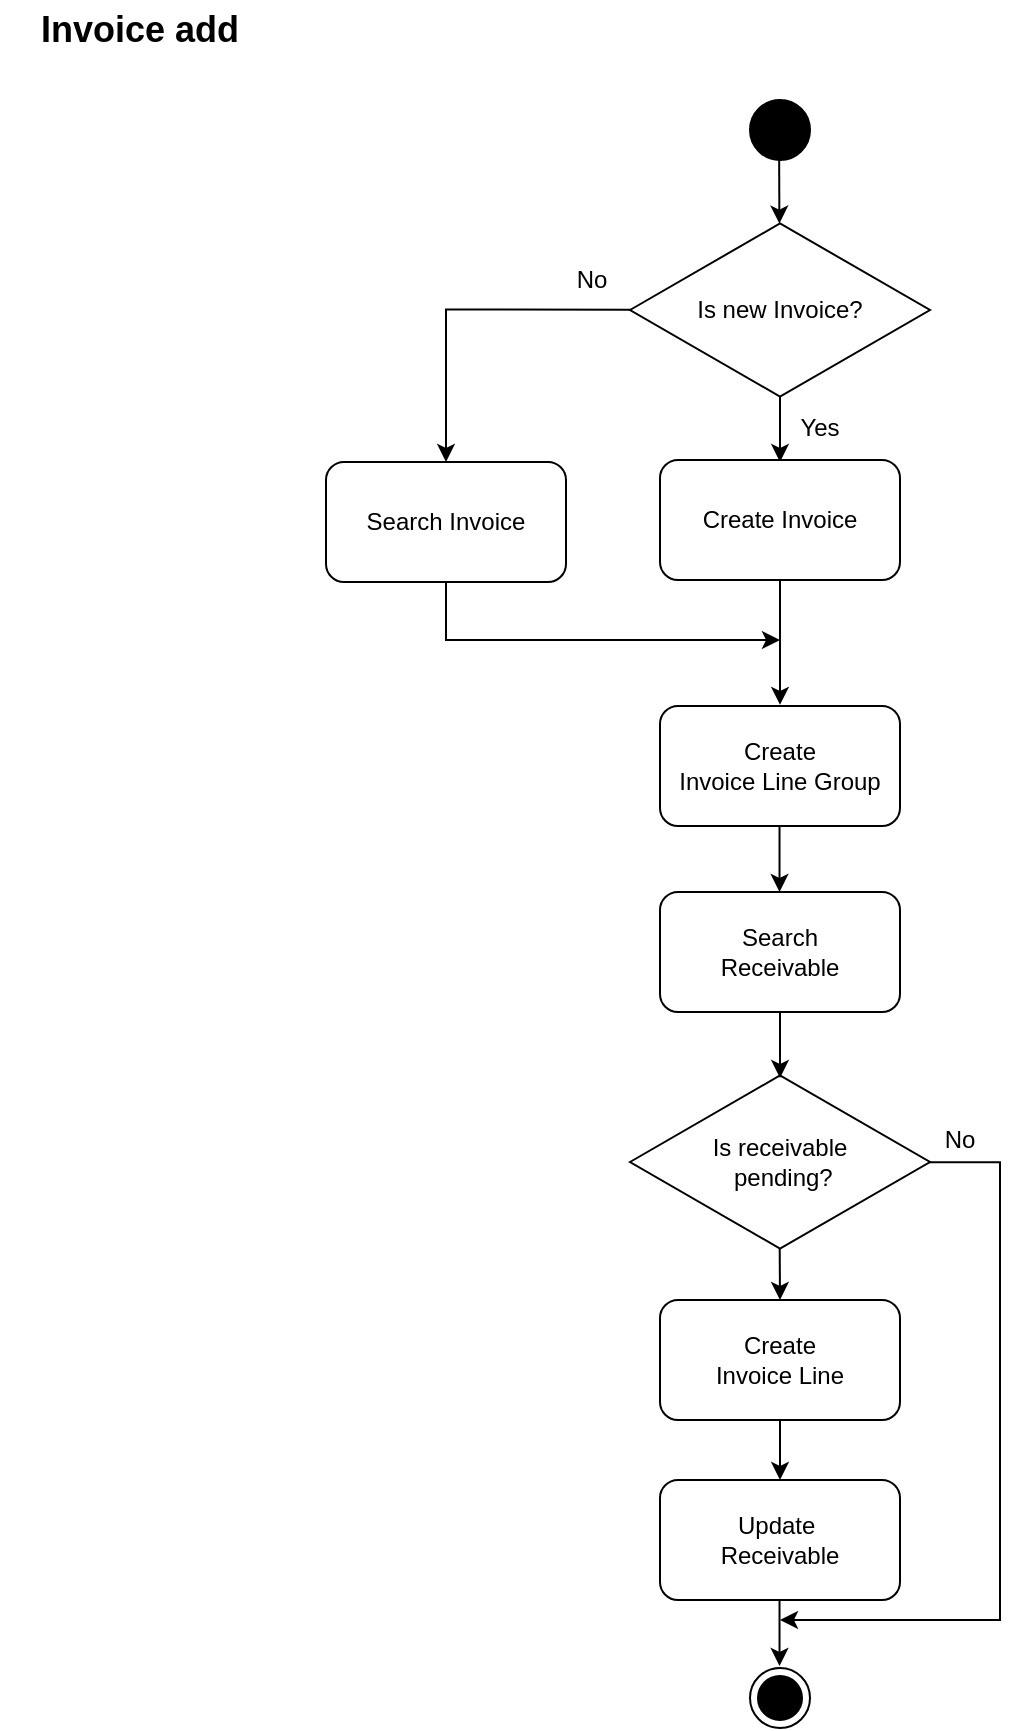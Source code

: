 <mxfile version="21.4.0" type="device">
  <diagram name="Page-1" id="GQMMZrUmPPb2PjYZMPW1">
    <mxGraphModel dx="1802" dy="909" grid="1" gridSize="10" guides="1" tooltips="1" connect="1" arrows="1" fold="1" page="1" pageScale="1" pageWidth="827" pageHeight="1169" math="0" shadow="0">
      <root>
        <mxCell id="0" />
        <mxCell id="1" parent="0" />
        <mxCell id="SVM2BJISpvn3hL2O0BAg-1" value="" style="ellipse;fillColor=strokeColor;html=1;" vertex="1" parent="1">
          <mxGeometry x="415" y="100" width="30" height="30" as="geometry" />
        </mxCell>
        <mxCell id="SVM2BJISpvn3hL2O0BAg-2" value="" style="endArrow=classic;html=1;rounded=0;entryX=0.498;entryY=0.02;entryDx=0;entryDy=0;entryPerimeter=0;" edge="1" parent="1" target="SVM2BJISpvn3hL2O0BAg-3">
          <mxGeometry width="50" height="50" relative="1" as="geometry">
            <mxPoint x="429.58" y="130" as="sourcePoint" />
            <mxPoint x="430" y="160" as="targetPoint" />
          </mxGeometry>
        </mxCell>
        <mxCell id="SVM2BJISpvn3hL2O0BAg-3" value="Is new Invoice?" style="html=1;whiteSpace=wrap;aspect=fixed;shape=isoRectangle;" vertex="1" parent="1">
          <mxGeometry x="355" y="160" width="150" height="90" as="geometry" />
        </mxCell>
        <mxCell id="SVM2BJISpvn3hL2O0BAg-4" value="No" style="text;html=1;strokeColor=none;fillColor=none;align=center;verticalAlign=middle;whiteSpace=wrap;rounded=0;" vertex="1" parent="1">
          <mxGeometry x="321" y="180" width="30" height="20" as="geometry" />
        </mxCell>
        <mxCell id="SVM2BJISpvn3hL2O0BAg-5" value="" style="ellipse;html=1;shape=endState;fillColor=strokeColor;" vertex="1" parent="1">
          <mxGeometry x="415" y="884" width="30" height="30" as="geometry" />
        </mxCell>
        <mxCell id="SVM2BJISpvn3hL2O0BAg-7" value="" style="endArrow=classic;html=1;rounded=0;exitX=0.5;exitY=0.979;exitDx=0;exitDy=0;exitPerimeter=0;" edge="1" parent="1" source="SVM2BJISpvn3hL2O0BAg-3">
          <mxGeometry width="50" height="50" relative="1" as="geometry">
            <mxPoint x="429.76" y="249" as="sourcePoint" />
            <mxPoint x="430" y="281" as="targetPoint" />
          </mxGeometry>
        </mxCell>
        <mxCell id="SVM2BJISpvn3hL2O0BAg-10" value="Create Invoice" style="rounded=1;whiteSpace=wrap;html=1;" vertex="1" parent="1">
          <mxGeometry x="370" y="280" width="120" height="60" as="geometry" />
        </mxCell>
        <mxCell id="SVM2BJISpvn3hL2O0BAg-11" value="Search &lt;br&gt;Receivable" style="rounded=1;whiteSpace=wrap;html=1;" vertex="1" parent="1">
          <mxGeometry x="370" y="496" width="120" height="60" as="geometry" />
        </mxCell>
        <mxCell id="SVM2BJISpvn3hL2O0BAg-12" value="Create&lt;br&gt;Invoice Line Group" style="rounded=1;whiteSpace=wrap;html=1;" vertex="1" parent="1">
          <mxGeometry x="370" y="403" width="120" height="60" as="geometry" />
        </mxCell>
        <mxCell id="SVM2BJISpvn3hL2O0BAg-14" value="" style="endArrow=classic;html=1;rounded=0;exitX=0.5;exitY=0.979;exitDx=0;exitDy=0;exitPerimeter=0;" edge="1" parent="1">
          <mxGeometry width="50" height="50" relative="1" as="geometry">
            <mxPoint x="429.76" y="463" as="sourcePoint" />
            <mxPoint x="429.76" y="496" as="targetPoint" />
          </mxGeometry>
        </mxCell>
        <mxCell id="SVM2BJISpvn3hL2O0BAg-15" value="" style="endArrow=classic;html=1;rounded=0;exitX=0.5;exitY=0.979;exitDx=0;exitDy=0;exitPerimeter=0;" edge="1" parent="1">
          <mxGeometry width="50" height="50" relative="1" as="geometry">
            <mxPoint x="429.76" y="850" as="sourcePoint" />
            <mxPoint x="429.76" y="883" as="targetPoint" />
          </mxGeometry>
        </mxCell>
        <mxCell id="SVM2BJISpvn3hL2O0BAg-20" value="" style="endArrow=classic;html=1;rounded=0;exitX=0.002;exitY=0.498;exitDx=0;exitDy=0;exitPerimeter=0;edgeStyle=orthogonalEdgeStyle;entryX=0.5;entryY=0;entryDx=0;entryDy=0;" edge="1" parent="1" source="SVM2BJISpvn3hL2O0BAg-3" target="SVM2BJISpvn3hL2O0BAg-26">
          <mxGeometry width="50" height="50" relative="1" as="geometry">
            <mxPoint x="460" y="490" as="sourcePoint" />
            <mxPoint x="430" y="380" as="targetPoint" />
          </mxGeometry>
        </mxCell>
        <mxCell id="SVM2BJISpvn3hL2O0BAg-22" value="Yes" style="text;html=1;strokeColor=none;fillColor=none;align=center;verticalAlign=middle;whiteSpace=wrap;rounded=0;" vertex="1" parent="1">
          <mxGeometry x="430" y="249" width="40" height="30" as="geometry" />
        </mxCell>
        <mxCell id="SVM2BJISpvn3hL2O0BAg-25" value="&lt;font style=&quot;font-size: 18px;&quot;&gt;&lt;b&gt;Invoice add&lt;/b&gt;&lt;/font&gt;" style="text;html=1;strokeColor=none;fillColor=none;align=center;verticalAlign=middle;whiteSpace=wrap;rounded=0;" vertex="1" parent="1">
          <mxGeometry x="40" y="50" width="140" height="30" as="geometry" />
        </mxCell>
        <mxCell id="SVM2BJISpvn3hL2O0BAg-26" value="Search Invoice" style="rounded=1;whiteSpace=wrap;html=1;" vertex="1" parent="1">
          <mxGeometry x="203" y="281" width="120" height="60" as="geometry" />
        </mxCell>
        <mxCell id="SVM2BJISpvn3hL2O0BAg-27" value="" style="endArrow=classic;html=1;rounded=0;exitX=0.5;exitY=1;exitDx=0;exitDy=0;entryX=0.5;entryY=0.027;entryDx=0;entryDy=0;entryPerimeter=0;" edge="1" parent="1" source="SVM2BJISpvn3hL2O0BAg-10">
          <mxGeometry width="50" height="50" relative="1" as="geometry">
            <mxPoint x="429.0" y="341" as="sourcePoint" />
            <mxPoint x="430" y="402.43" as="targetPoint" />
          </mxGeometry>
        </mxCell>
        <mxCell id="SVM2BJISpvn3hL2O0BAg-28" value="" style="endArrow=classic;html=1;rounded=0;exitX=0.5;exitY=1;exitDx=0;exitDy=0;edgeStyle=orthogonalEdgeStyle;" edge="1" parent="1" source="SVM2BJISpvn3hL2O0BAg-26">
          <mxGeometry width="50" height="50" relative="1" as="geometry">
            <mxPoint x="700" y="430" as="sourcePoint" />
            <mxPoint x="430" y="370" as="targetPoint" />
            <Array as="points">
              <mxPoint x="263" y="370" />
            </Array>
          </mxGeometry>
        </mxCell>
        <mxCell id="SVM2BJISpvn3hL2O0BAg-29" value="Is receivable&lt;br&gt;&amp;nbsp;pending?" style="html=1;whiteSpace=wrap;aspect=fixed;shape=isoRectangle;" vertex="1" parent="1">
          <mxGeometry x="355" y="586" width="150" height="90" as="geometry" />
        </mxCell>
        <mxCell id="SVM2BJISpvn3hL2O0BAg-30" value="" style="endArrow=classic;html=1;rounded=0;exitX=0.5;exitY=0.979;exitDx=0;exitDy=0;exitPerimeter=0;" edge="1" parent="1">
          <mxGeometry width="50" height="50" relative="1" as="geometry">
            <mxPoint x="430.0" y="556" as="sourcePoint" />
            <mxPoint x="430.0" y="589" as="targetPoint" />
          </mxGeometry>
        </mxCell>
        <mxCell id="SVM2BJISpvn3hL2O0BAg-31" value="Create&lt;br&gt;Invoice Line" style="rounded=1;whiteSpace=wrap;html=1;" vertex="1" parent="1">
          <mxGeometry x="370" y="700" width="120" height="60" as="geometry" />
        </mxCell>
        <mxCell id="SVM2BJISpvn3hL2O0BAg-32" value="Update&amp;nbsp;&lt;br&gt;Receivable" style="rounded=1;whiteSpace=wrap;html=1;" vertex="1" parent="1">
          <mxGeometry x="370" y="790" width="120" height="60" as="geometry" />
        </mxCell>
        <mxCell id="SVM2BJISpvn3hL2O0BAg-33" value="" style="endArrow=classic;html=1;rounded=0;exitX=0.499;exitY=0.982;exitDx=0;exitDy=0;exitPerimeter=0;" edge="1" parent="1" source="SVM2BJISpvn3hL2O0BAg-29">
          <mxGeometry width="50" height="50" relative="1" as="geometry">
            <mxPoint x="430.0" y="670" as="sourcePoint" />
            <mxPoint x="430" y="700" as="targetPoint" />
          </mxGeometry>
        </mxCell>
        <mxCell id="SVM2BJISpvn3hL2O0BAg-34" value="" style="endArrow=classic;html=1;rounded=0;exitX=0.5;exitY=1;exitDx=0;exitDy=0;" edge="1" parent="1" source="SVM2BJISpvn3hL2O0BAg-31">
          <mxGeometry width="50" height="50" relative="1" as="geometry">
            <mxPoint x="429.31" y="765" as="sourcePoint" />
            <mxPoint x="430" y="790" as="targetPoint" />
          </mxGeometry>
        </mxCell>
        <mxCell id="SVM2BJISpvn3hL2O0BAg-35" value="" style="endArrow=classic;html=1;rounded=0;exitX=0.995;exitY=0.501;exitDx=0;exitDy=0;exitPerimeter=0;edgeStyle=orthogonalEdgeStyle;" edge="1" parent="1" source="SVM2BJISpvn3hL2O0BAg-29">
          <mxGeometry width="50" height="50" relative="1" as="geometry">
            <mxPoint x="440.0" y="566" as="sourcePoint" />
            <mxPoint x="430" y="860" as="targetPoint" />
            <Array as="points">
              <mxPoint x="540" y="631" />
              <mxPoint x="540" y="860" />
            </Array>
          </mxGeometry>
        </mxCell>
        <mxCell id="SVM2BJISpvn3hL2O0BAg-36" value="No" style="text;html=1;strokeColor=none;fillColor=none;align=center;verticalAlign=middle;whiteSpace=wrap;rounded=0;" vertex="1" parent="1">
          <mxGeometry x="505" y="610" width="30" height="20" as="geometry" />
        </mxCell>
      </root>
    </mxGraphModel>
  </diagram>
</mxfile>
